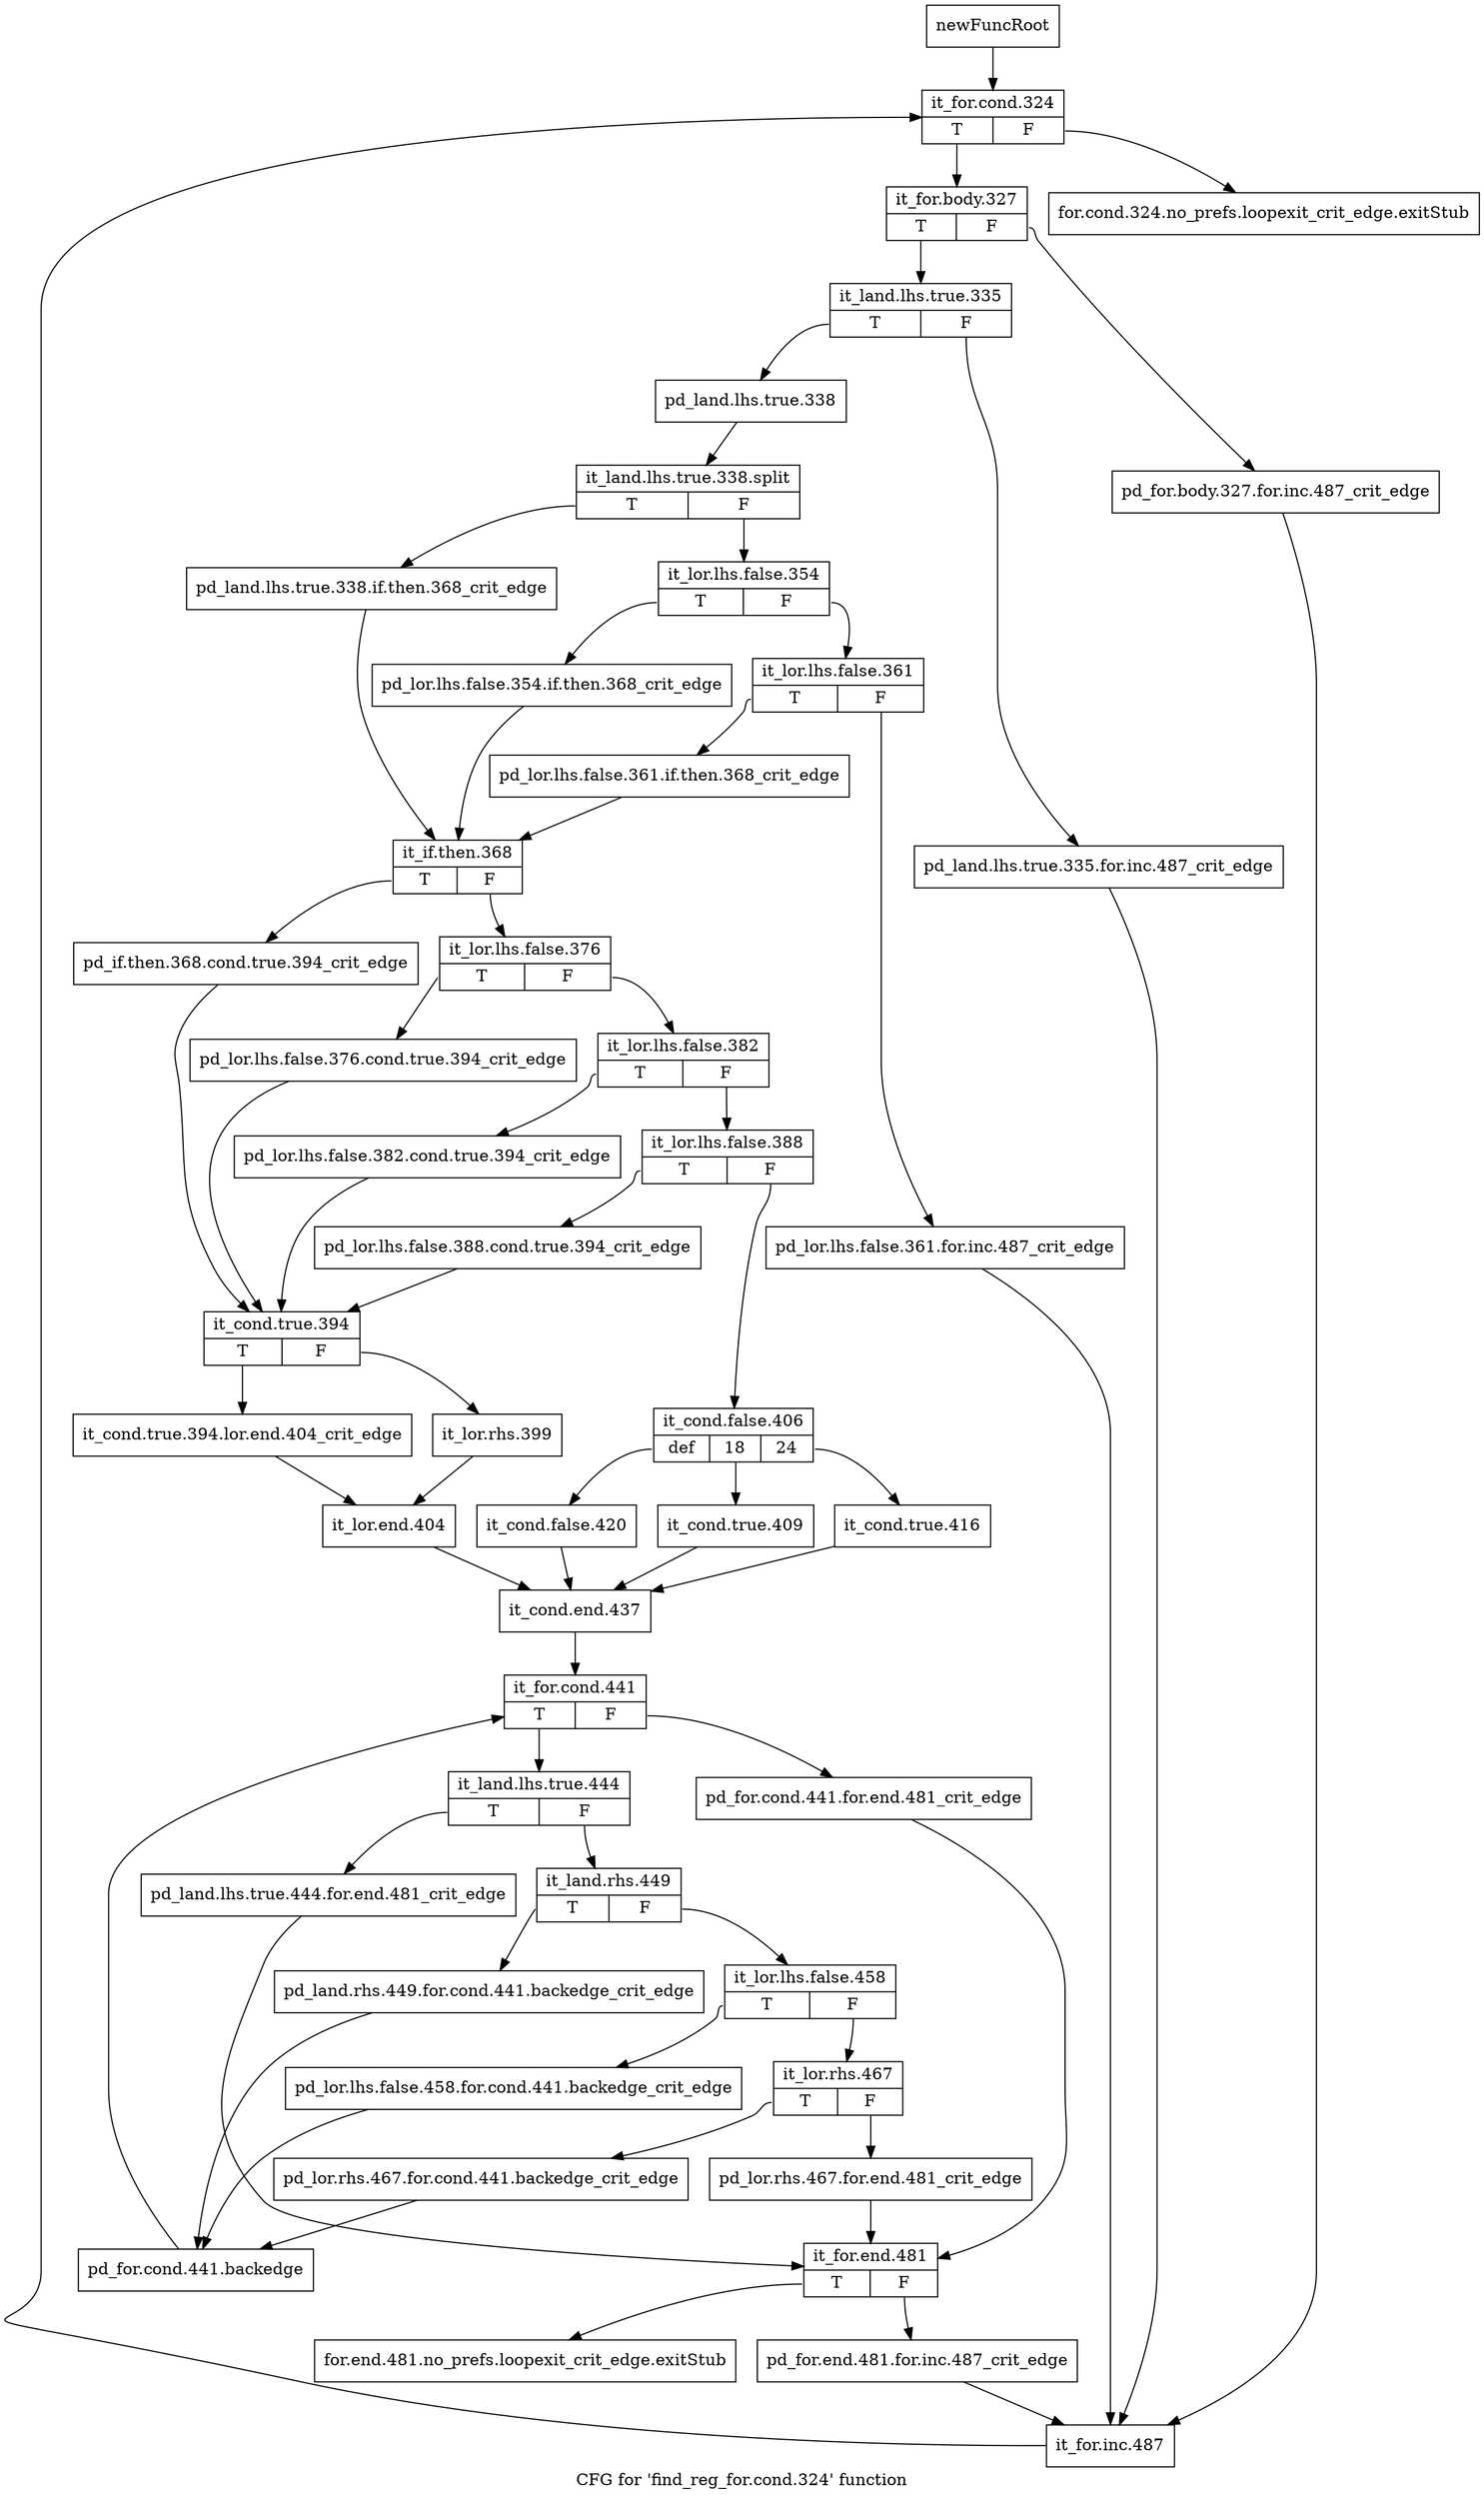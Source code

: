 digraph "CFG for 'find_reg_for.cond.324' function" {
	label="CFG for 'find_reg_for.cond.324' function";

	Node0xb2481b0 [shape=record,label="{newFuncRoot}"];
	Node0xb2481b0 -> Node0xb248cb0;
	Node0xb248200 [shape=record,label="{for.cond.324.no_prefs.loopexit_crit_edge.exitStub}"];
	Node0xb248c60 [shape=record,label="{for.end.481.no_prefs.loopexit_crit_edge.exitStub}"];
	Node0xb248cb0 [shape=record,label="{it_for.cond.324|{<s0>T|<s1>F}}"];
	Node0xb248cb0:s0 -> Node0xb248d00;
	Node0xb248cb0:s1 -> Node0xb248200;
	Node0xb248d00 [shape=record,label="{it_for.body.327|{<s0>T|<s1>F}}"];
	Node0xb248d00:s0 -> Node0xb248da0;
	Node0xb248d00:s1 -> Node0xb248d50;
	Node0xb248d50 [shape=record,label="{pd_for.body.327.for.inc.487_crit_edge}"];
	Node0xb248d50 -> Node0xb249a20;
	Node0xb248da0 [shape=record,label="{it_land.lhs.true.335|{<s0>T|<s1>F}}"];
	Node0xb248da0:s0 -> Node0xb248e40;
	Node0xb248da0:s1 -> Node0xb248df0;
	Node0xb248df0 [shape=record,label="{pd_land.lhs.true.335.for.inc.487_crit_edge}"];
	Node0xb248df0 -> Node0xb249a20;
	Node0xb248e40 [shape=record,label="{pd_land.lhs.true.338}"];
	Node0xb248e40 -> Node0xf6f4460;
	Node0xf6f4460 [shape=record,label="{it_land.lhs.true.338.split|{<s0>T|<s1>F}}"];
	Node0xf6f4460:s0 -> Node0xb249020;
	Node0xf6f4460:s1 -> Node0xb248e90;
	Node0xb248e90 [shape=record,label="{it_lor.lhs.false.354|{<s0>T|<s1>F}}"];
	Node0xb248e90:s0 -> Node0xb248fd0;
	Node0xb248e90:s1 -> Node0xb248ee0;
	Node0xb248ee0 [shape=record,label="{it_lor.lhs.false.361|{<s0>T|<s1>F}}"];
	Node0xb248ee0:s0 -> Node0xb248f80;
	Node0xb248ee0:s1 -> Node0xb248f30;
	Node0xb248f30 [shape=record,label="{pd_lor.lhs.false.361.for.inc.487_crit_edge}"];
	Node0xb248f30 -> Node0xb249a20;
	Node0xb248f80 [shape=record,label="{pd_lor.lhs.false.361.if.then.368_crit_edge}"];
	Node0xb248f80 -> Node0xb249070;
	Node0xb248fd0 [shape=record,label="{pd_lor.lhs.false.354.if.then.368_crit_edge}"];
	Node0xb248fd0 -> Node0xb249070;
	Node0xb249020 [shape=record,label="{pd_land.lhs.true.338.if.then.368_crit_edge}"];
	Node0xb249020 -> Node0xb249070;
	Node0xb249070 [shape=record,label="{it_if.then.368|{<s0>T|<s1>F}}"];
	Node0xb249070:s0 -> Node0xb2493e0;
	Node0xb249070:s1 -> Node0xb2490c0;
	Node0xb2490c0 [shape=record,label="{it_lor.lhs.false.376|{<s0>T|<s1>F}}"];
	Node0xb2490c0:s0 -> Node0xb249390;
	Node0xb2490c0:s1 -> Node0xb249110;
	Node0xb249110 [shape=record,label="{it_lor.lhs.false.382|{<s0>T|<s1>F}}"];
	Node0xb249110:s0 -> Node0xb249340;
	Node0xb249110:s1 -> Node0xb249160;
	Node0xb249160 [shape=record,label="{it_lor.lhs.false.388|{<s0>T|<s1>F}}"];
	Node0xb249160:s0 -> Node0xb2492f0;
	Node0xb249160:s1 -> Node0xb2491b0;
	Node0xb2491b0 [shape=record,label="{it_cond.false.406|{<s0>def|<s1>18|<s2>24}}"];
	Node0xb2491b0:s0 -> Node0xb2492a0;
	Node0xb2491b0:s1 -> Node0xb249250;
	Node0xb2491b0:s2 -> Node0xb249200;
	Node0xb249200 [shape=record,label="{it_cond.true.416}"];
	Node0xb249200 -> Node0xb249570;
	Node0xb249250 [shape=record,label="{it_cond.true.409}"];
	Node0xb249250 -> Node0xb249570;
	Node0xb2492a0 [shape=record,label="{it_cond.false.420}"];
	Node0xb2492a0 -> Node0xb249570;
	Node0xb2492f0 [shape=record,label="{pd_lor.lhs.false.388.cond.true.394_crit_edge}"];
	Node0xb2492f0 -> Node0xb249430;
	Node0xb249340 [shape=record,label="{pd_lor.lhs.false.382.cond.true.394_crit_edge}"];
	Node0xb249340 -> Node0xb249430;
	Node0xb249390 [shape=record,label="{pd_lor.lhs.false.376.cond.true.394_crit_edge}"];
	Node0xb249390 -> Node0xb249430;
	Node0xb2493e0 [shape=record,label="{pd_if.then.368.cond.true.394_crit_edge}"];
	Node0xb2493e0 -> Node0xb249430;
	Node0xb249430 [shape=record,label="{it_cond.true.394|{<s0>T|<s1>F}}"];
	Node0xb249430:s0 -> Node0xb2494d0;
	Node0xb249430:s1 -> Node0xb249480;
	Node0xb249480 [shape=record,label="{it_lor.rhs.399}"];
	Node0xb249480 -> Node0xb249520;
	Node0xb2494d0 [shape=record,label="{it_cond.true.394.lor.end.404_crit_edge}"];
	Node0xb2494d0 -> Node0xb249520;
	Node0xb249520 [shape=record,label="{it_lor.end.404}"];
	Node0xb249520 -> Node0xb249570;
	Node0xb249570 [shape=record,label="{it_cond.end.437}"];
	Node0xb249570 -> Node0xb2495c0;
	Node0xb2495c0 [shape=record,label="{it_for.cond.441|{<s0>T|<s1>F}}"];
	Node0xb2495c0:s0 -> Node0xb249660;
	Node0xb2495c0:s1 -> Node0xb249610;
	Node0xb249610 [shape=record,label="{pd_for.cond.441.for.end.481_crit_edge}"];
	Node0xb249610 -> Node0xb249980;
	Node0xb249660 [shape=record,label="{it_land.lhs.true.444|{<s0>T|<s1>F}}"];
	Node0xb249660:s0 -> Node0xb249930;
	Node0xb249660:s1 -> Node0xb2496b0;
	Node0xb2496b0 [shape=record,label="{it_land.rhs.449|{<s0>T|<s1>F}}"];
	Node0xb2496b0:s0 -> Node0xb249890;
	Node0xb2496b0:s1 -> Node0xb249700;
	Node0xb249700 [shape=record,label="{it_lor.lhs.false.458|{<s0>T|<s1>F}}"];
	Node0xb249700:s0 -> Node0xb249840;
	Node0xb249700:s1 -> Node0xb249750;
	Node0xb249750 [shape=record,label="{it_lor.rhs.467|{<s0>T|<s1>F}}"];
	Node0xb249750:s0 -> Node0xb2497f0;
	Node0xb249750:s1 -> Node0xb2497a0;
	Node0xb2497a0 [shape=record,label="{pd_lor.rhs.467.for.end.481_crit_edge}"];
	Node0xb2497a0 -> Node0xb249980;
	Node0xb2497f0 [shape=record,label="{pd_lor.rhs.467.for.cond.441.backedge_crit_edge}"];
	Node0xb2497f0 -> Node0xb2498e0;
	Node0xb249840 [shape=record,label="{pd_lor.lhs.false.458.for.cond.441.backedge_crit_edge}"];
	Node0xb249840 -> Node0xb2498e0;
	Node0xb249890 [shape=record,label="{pd_land.rhs.449.for.cond.441.backedge_crit_edge}"];
	Node0xb249890 -> Node0xb2498e0;
	Node0xb2498e0 [shape=record,label="{pd_for.cond.441.backedge}"];
	Node0xb2498e0 -> Node0xb2495c0;
	Node0xb249930 [shape=record,label="{pd_land.lhs.true.444.for.end.481_crit_edge}"];
	Node0xb249930 -> Node0xb249980;
	Node0xb249980 [shape=record,label="{it_for.end.481|{<s0>T|<s1>F}}"];
	Node0xb249980:s0 -> Node0xb248c60;
	Node0xb249980:s1 -> Node0xb2499d0;
	Node0xb2499d0 [shape=record,label="{pd_for.end.481.for.inc.487_crit_edge}"];
	Node0xb2499d0 -> Node0xb249a20;
	Node0xb249a20 [shape=record,label="{it_for.inc.487}"];
	Node0xb249a20 -> Node0xb248cb0;
}
